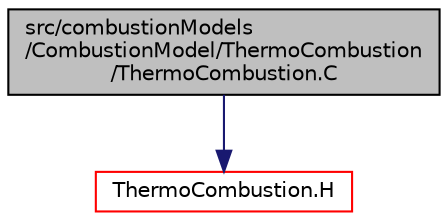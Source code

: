 digraph "src/combustionModels/CombustionModel/ThermoCombustion/ThermoCombustion.C"
{
  bgcolor="transparent";
  edge [fontname="Helvetica",fontsize="10",labelfontname="Helvetica",labelfontsize="10"];
  node [fontname="Helvetica",fontsize="10",shape=record];
  Node1 [label="src/combustionModels\l/CombustionModel/ThermoCombustion\l/ThermoCombustion.C",height=0.2,width=0.4,color="black", fillcolor="grey75", style="filled" fontcolor="black"];
  Node1 -> Node2 [color="midnightblue",fontsize="10",style="solid",fontname="Helvetica"];
  Node2 [label="ThermoCombustion.H",height=0.2,width=0.4,color="red",URL="$ThermoCombustion_8H.html"];
}
